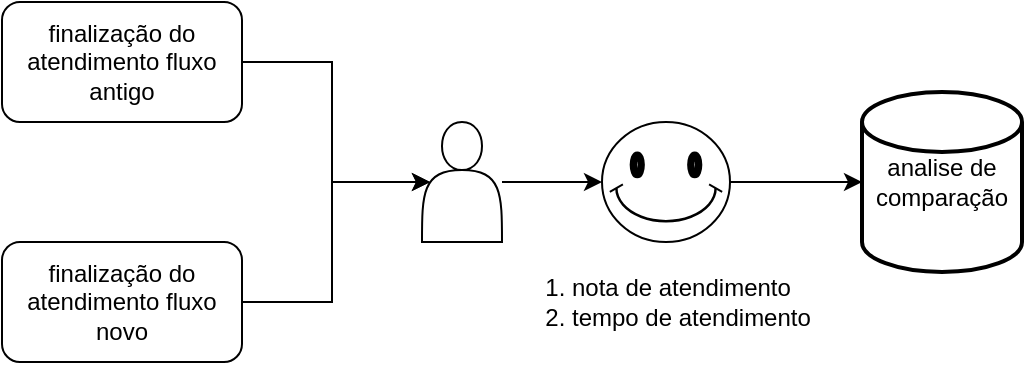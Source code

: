 <mxfile version="22.1.21" type="google">
  <diagram name="第 1 页" id="zjZk_Ou4bSDcw6l3qWZy">
    <mxGraphModel grid="1" page="1" gridSize="10" guides="1" tooltips="1" connect="1" arrows="1" fold="1" pageScale="1" pageWidth="827" pageHeight="1169" math="0" shadow="0">
      <root>
        <mxCell id="0" />
        <mxCell id="1" parent="0" />
        <mxCell id="ql0FD51hJn38Yfmo1u30-2" value="" style="shape=actor;whiteSpace=wrap;html=1;" vertex="1" parent="1">
          <mxGeometry x="310" y="290" width="40" height="60" as="geometry" />
        </mxCell>
        <mxCell id="ql0FD51hJn38Yfmo1u30-6" style="edgeStyle=orthogonalEdgeStyle;rounded=0;orthogonalLoop=1;jettySize=auto;html=1;entryX=0.1;entryY=0.5;entryDx=0;entryDy=0;entryPerimeter=0;" edge="1" parent="1" source="ql0FD51hJn38Yfmo1u30-5" target="ql0FD51hJn38Yfmo1u30-2">
          <mxGeometry relative="1" as="geometry">
            <mxPoint x="360" y="320" as="targetPoint" />
          </mxGeometry>
        </mxCell>
        <mxCell id="ql0FD51hJn38Yfmo1u30-5" value="finalização do atendimento fluxo antigo" style="rounded=1;whiteSpace=wrap;html=1;" vertex="1" parent="1">
          <mxGeometry x="100" y="230" width="120" height="60" as="geometry" />
        </mxCell>
        <mxCell id="ql0FD51hJn38Yfmo1u30-7" value="" style="verticalLabelPosition=bottom;verticalAlign=top;html=1;shape=mxgraph.basic.smiley" vertex="1" parent="1">
          <mxGeometry x="400" y="290" width="64" height="60" as="geometry" />
        </mxCell>
        <mxCell id="ql0FD51hJn38Yfmo1u30-8" style="edgeStyle=orthogonalEdgeStyle;rounded=0;orthogonalLoop=1;jettySize=auto;html=1;entryX=0;entryY=0.5;entryDx=0;entryDy=0;entryPerimeter=0;" edge="1" parent="1" source="ql0FD51hJn38Yfmo1u30-2" target="ql0FD51hJn38Yfmo1u30-7">
          <mxGeometry relative="1" as="geometry" />
        </mxCell>
        <mxCell id="ql0FD51hJn38Yfmo1u30-9" value="finalização do atendimento fluxo novo" style="rounded=1;whiteSpace=wrap;html=1;" vertex="1" parent="1">
          <mxGeometry x="100" y="350" width="120" height="60" as="geometry" />
        </mxCell>
        <mxCell id="ql0FD51hJn38Yfmo1u30-10" style="edgeStyle=orthogonalEdgeStyle;rounded=0;orthogonalLoop=1;jettySize=auto;html=1;entryX=0.1;entryY=0.5;entryDx=0;entryDy=0;entryPerimeter=0;" edge="1" parent="1" source="ql0FD51hJn38Yfmo1u30-9" target="ql0FD51hJn38Yfmo1u30-2">
          <mxGeometry relative="1" as="geometry" />
        </mxCell>
        <mxCell id="ql0FD51hJn38Yfmo1u30-16" value="&lt;ol&gt;&lt;li&gt;nota de atendimento&lt;/li&gt;&lt;li&gt;tempo de atendimento&lt;br&gt;&lt;/li&gt;&lt;/ol&gt;" style="text;strokeColor=none;fillColor=none;html=1;whiteSpace=wrap;verticalAlign=middle;overflow=hidden;" vertex="1" parent="1">
          <mxGeometry x="343" y="340" width="178" height="80" as="geometry" />
        </mxCell>
        <mxCell id="ql0FD51hJn38Yfmo1u30-17" value="analise de comparação" style="strokeWidth=2;html=1;shape=mxgraph.flowchart.database;whiteSpace=wrap;" vertex="1" parent="1">
          <mxGeometry x="530" y="275" width="80" height="90" as="geometry" />
        </mxCell>
        <mxCell id="ql0FD51hJn38Yfmo1u30-18" style="edgeStyle=orthogonalEdgeStyle;rounded=0;orthogonalLoop=1;jettySize=auto;html=1;entryX=0;entryY=0.5;entryDx=0;entryDy=0;entryPerimeter=0;" edge="1" parent="1" source="ql0FD51hJn38Yfmo1u30-7" target="ql0FD51hJn38Yfmo1u30-17">
          <mxGeometry relative="1" as="geometry" />
        </mxCell>
      </root>
    </mxGraphModel>
  </diagram>
</mxfile>
